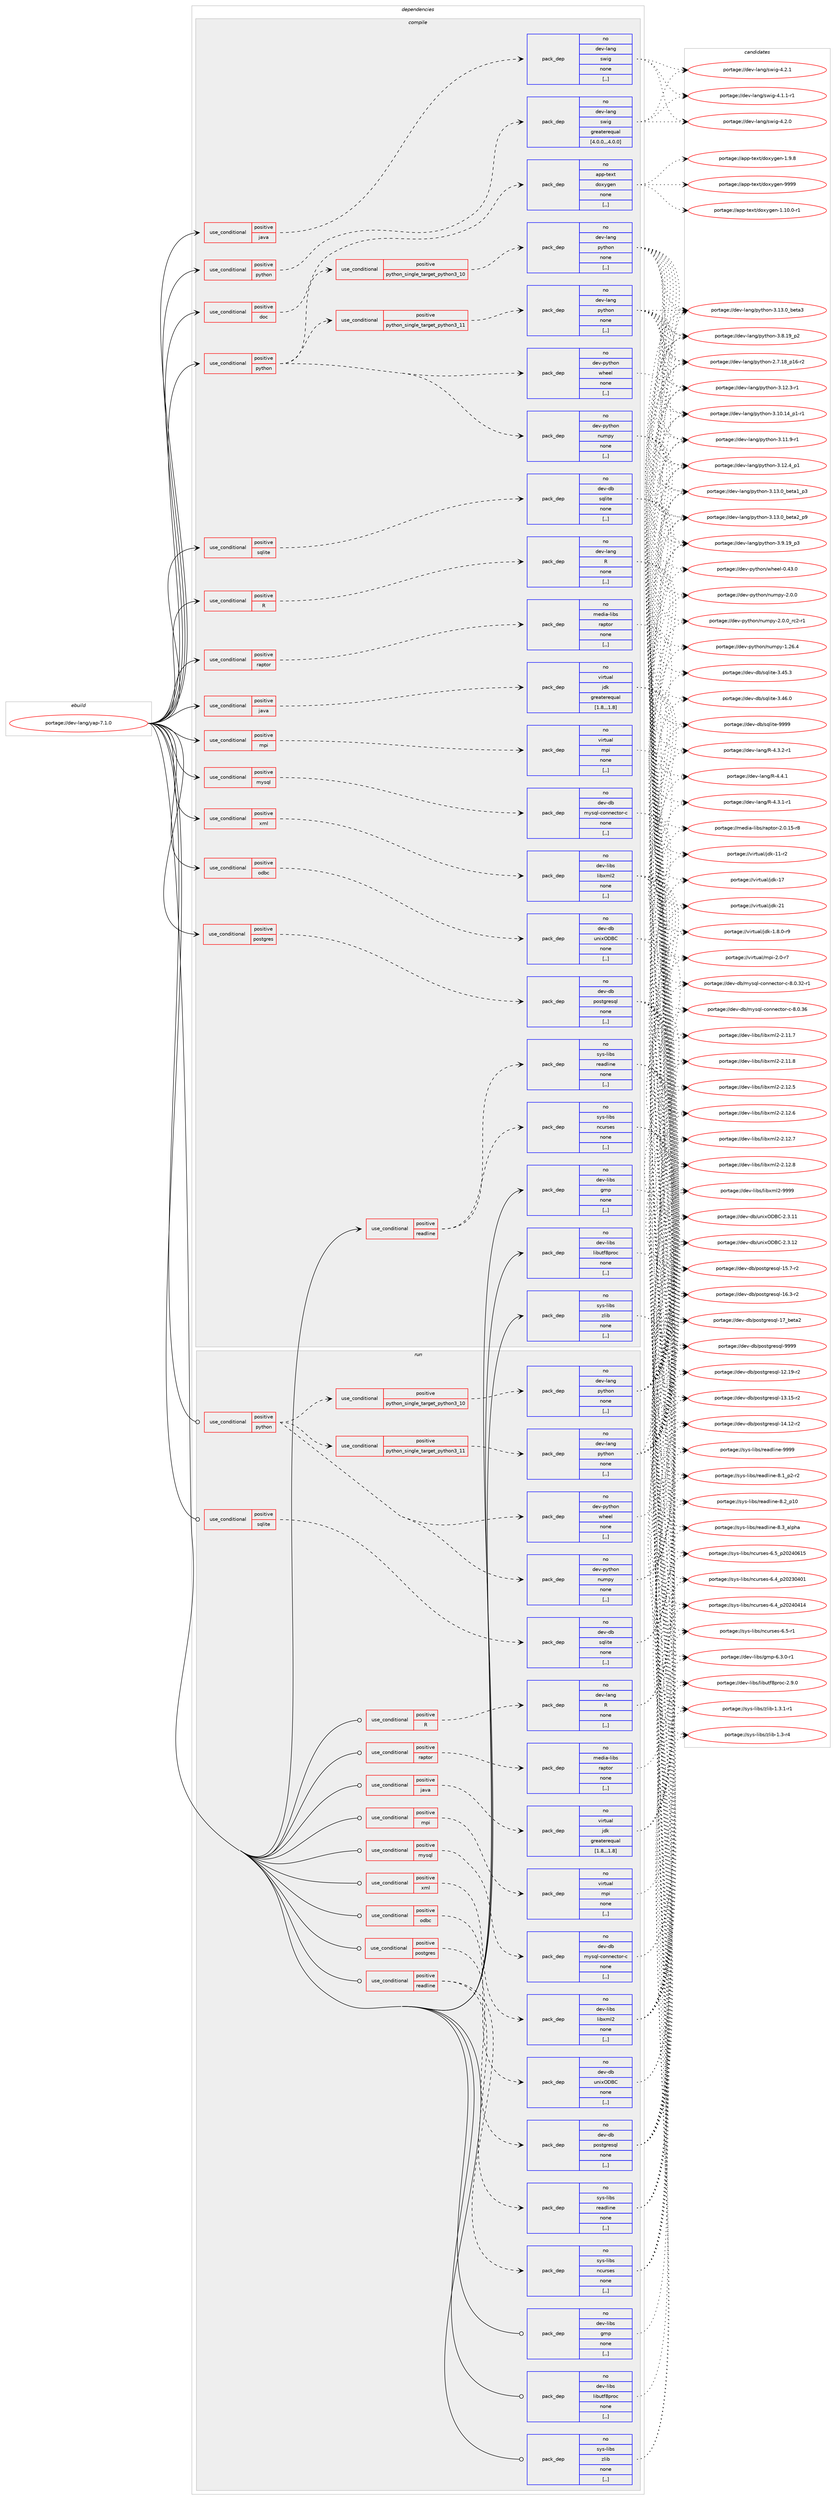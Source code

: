 digraph prolog {

# *************
# Graph options
# *************

newrank=true;
concentrate=true;
compound=true;
graph [rankdir=LR,fontname=Helvetica,fontsize=10,ranksep=1.5];#, ranksep=2.5, nodesep=0.2];
edge  [arrowhead=vee];
node  [fontname=Helvetica,fontsize=10];

# **********
# The ebuild
# **********

subgraph cluster_leftcol {
color=gray;
rank=same;
label=<<i>ebuild</i>>;
id [label="portage://dev-lang/yap-7.1.0", color=red, width=4, href="../dev-lang/yap-7.1.0.svg"];
}

# ****************
# The dependencies
# ****************

subgraph cluster_midcol {
color=gray;
label=<<i>dependencies</i>>;
subgraph cluster_compile {
fillcolor="#eeeeee";
style=filled;
label=<<i>compile</i>>;
subgraph cond24850 {
dependency103225 [label=<<TABLE BORDER="0" CELLBORDER="1" CELLSPACING="0" CELLPADDING="4"><TR><TD ROWSPAN="3" CELLPADDING="10">use_conditional</TD></TR><TR><TD>positive</TD></TR><TR><TD>R</TD></TR></TABLE>>, shape=none, color=red];
subgraph pack77261 {
dependency103226 [label=<<TABLE BORDER="0" CELLBORDER="1" CELLSPACING="0" CELLPADDING="4" WIDTH="220"><TR><TD ROWSPAN="6" CELLPADDING="30">pack_dep</TD></TR><TR><TD WIDTH="110">no</TD></TR><TR><TD>dev-lang</TD></TR><TR><TD>R</TD></TR><TR><TD>none</TD></TR><TR><TD>[,,]</TD></TR></TABLE>>, shape=none, color=blue];
}
dependency103225:e -> dependency103226:w [weight=20,style="dashed",arrowhead="vee"];
}
id:e -> dependency103225:w [weight=20,style="solid",arrowhead="vee"];
subgraph cond24851 {
dependency103227 [label=<<TABLE BORDER="0" CELLBORDER="1" CELLSPACING="0" CELLPADDING="4"><TR><TD ROWSPAN="3" CELLPADDING="10">use_conditional</TD></TR><TR><TD>positive</TD></TR><TR><TD>doc</TD></TR></TABLE>>, shape=none, color=red];
subgraph pack77262 {
dependency103228 [label=<<TABLE BORDER="0" CELLBORDER="1" CELLSPACING="0" CELLPADDING="4" WIDTH="220"><TR><TD ROWSPAN="6" CELLPADDING="30">pack_dep</TD></TR><TR><TD WIDTH="110">no</TD></TR><TR><TD>app-text</TD></TR><TR><TD>doxygen</TD></TR><TR><TD>none</TD></TR><TR><TD>[,,]</TD></TR></TABLE>>, shape=none, color=blue];
}
dependency103227:e -> dependency103228:w [weight=20,style="dashed",arrowhead="vee"];
}
id:e -> dependency103227:w [weight=20,style="solid",arrowhead="vee"];
subgraph cond24852 {
dependency103229 [label=<<TABLE BORDER="0" CELLBORDER="1" CELLSPACING="0" CELLPADDING="4"><TR><TD ROWSPAN="3" CELLPADDING="10">use_conditional</TD></TR><TR><TD>positive</TD></TR><TR><TD>java</TD></TR></TABLE>>, shape=none, color=red];
subgraph pack77263 {
dependency103230 [label=<<TABLE BORDER="0" CELLBORDER="1" CELLSPACING="0" CELLPADDING="4" WIDTH="220"><TR><TD ROWSPAN="6" CELLPADDING="30">pack_dep</TD></TR><TR><TD WIDTH="110">no</TD></TR><TR><TD>dev-lang</TD></TR><TR><TD>swig</TD></TR><TR><TD>none</TD></TR><TR><TD>[,,]</TD></TR></TABLE>>, shape=none, color=blue];
}
dependency103229:e -> dependency103230:w [weight=20,style="dashed",arrowhead="vee"];
}
id:e -> dependency103229:w [weight=20,style="solid",arrowhead="vee"];
subgraph cond24853 {
dependency103231 [label=<<TABLE BORDER="0" CELLBORDER="1" CELLSPACING="0" CELLPADDING="4"><TR><TD ROWSPAN="3" CELLPADDING="10">use_conditional</TD></TR><TR><TD>positive</TD></TR><TR><TD>java</TD></TR></TABLE>>, shape=none, color=red];
subgraph pack77264 {
dependency103232 [label=<<TABLE BORDER="0" CELLBORDER="1" CELLSPACING="0" CELLPADDING="4" WIDTH="220"><TR><TD ROWSPAN="6" CELLPADDING="30">pack_dep</TD></TR><TR><TD WIDTH="110">no</TD></TR><TR><TD>virtual</TD></TR><TR><TD>jdk</TD></TR><TR><TD>greaterequal</TD></TR><TR><TD>[1.8,,,1.8]</TD></TR></TABLE>>, shape=none, color=blue];
}
dependency103231:e -> dependency103232:w [weight=20,style="dashed",arrowhead="vee"];
}
id:e -> dependency103231:w [weight=20,style="solid",arrowhead="vee"];
subgraph cond24854 {
dependency103233 [label=<<TABLE BORDER="0" CELLBORDER="1" CELLSPACING="0" CELLPADDING="4"><TR><TD ROWSPAN="3" CELLPADDING="10">use_conditional</TD></TR><TR><TD>positive</TD></TR><TR><TD>mpi</TD></TR></TABLE>>, shape=none, color=red];
subgraph pack77265 {
dependency103234 [label=<<TABLE BORDER="0" CELLBORDER="1" CELLSPACING="0" CELLPADDING="4" WIDTH="220"><TR><TD ROWSPAN="6" CELLPADDING="30">pack_dep</TD></TR><TR><TD WIDTH="110">no</TD></TR><TR><TD>virtual</TD></TR><TR><TD>mpi</TD></TR><TR><TD>none</TD></TR><TR><TD>[,,]</TD></TR></TABLE>>, shape=none, color=blue];
}
dependency103233:e -> dependency103234:w [weight=20,style="dashed",arrowhead="vee"];
}
id:e -> dependency103233:w [weight=20,style="solid",arrowhead="vee"];
subgraph cond24855 {
dependency103235 [label=<<TABLE BORDER="0" CELLBORDER="1" CELLSPACING="0" CELLPADDING="4"><TR><TD ROWSPAN="3" CELLPADDING="10">use_conditional</TD></TR><TR><TD>positive</TD></TR><TR><TD>mysql</TD></TR></TABLE>>, shape=none, color=red];
subgraph pack77266 {
dependency103236 [label=<<TABLE BORDER="0" CELLBORDER="1" CELLSPACING="0" CELLPADDING="4" WIDTH="220"><TR><TD ROWSPAN="6" CELLPADDING="30">pack_dep</TD></TR><TR><TD WIDTH="110">no</TD></TR><TR><TD>dev-db</TD></TR><TR><TD>mysql-connector-c</TD></TR><TR><TD>none</TD></TR><TR><TD>[,,]</TD></TR></TABLE>>, shape=none, color=blue];
}
dependency103235:e -> dependency103236:w [weight=20,style="dashed",arrowhead="vee"];
}
id:e -> dependency103235:w [weight=20,style="solid",arrowhead="vee"];
subgraph cond24856 {
dependency103237 [label=<<TABLE BORDER="0" CELLBORDER="1" CELLSPACING="0" CELLPADDING="4"><TR><TD ROWSPAN="3" CELLPADDING="10">use_conditional</TD></TR><TR><TD>positive</TD></TR><TR><TD>odbc</TD></TR></TABLE>>, shape=none, color=red];
subgraph pack77267 {
dependency103238 [label=<<TABLE BORDER="0" CELLBORDER="1" CELLSPACING="0" CELLPADDING="4" WIDTH="220"><TR><TD ROWSPAN="6" CELLPADDING="30">pack_dep</TD></TR><TR><TD WIDTH="110">no</TD></TR><TR><TD>dev-db</TD></TR><TR><TD>unixODBC</TD></TR><TR><TD>none</TD></TR><TR><TD>[,,]</TD></TR></TABLE>>, shape=none, color=blue];
}
dependency103237:e -> dependency103238:w [weight=20,style="dashed",arrowhead="vee"];
}
id:e -> dependency103237:w [weight=20,style="solid",arrowhead="vee"];
subgraph cond24857 {
dependency103239 [label=<<TABLE BORDER="0" CELLBORDER="1" CELLSPACING="0" CELLPADDING="4"><TR><TD ROWSPAN="3" CELLPADDING="10">use_conditional</TD></TR><TR><TD>positive</TD></TR><TR><TD>postgres</TD></TR></TABLE>>, shape=none, color=red];
subgraph pack77268 {
dependency103240 [label=<<TABLE BORDER="0" CELLBORDER="1" CELLSPACING="0" CELLPADDING="4" WIDTH="220"><TR><TD ROWSPAN="6" CELLPADDING="30">pack_dep</TD></TR><TR><TD WIDTH="110">no</TD></TR><TR><TD>dev-db</TD></TR><TR><TD>postgresql</TD></TR><TR><TD>none</TD></TR><TR><TD>[,,]</TD></TR></TABLE>>, shape=none, color=blue];
}
dependency103239:e -> dependency103240:w [weight=20,style="dashed",arrowhead="vee"];
}
id:e -> dependency103239:w [weight=20,style="solid",arrowhead="vee"];
subgraph cond24858 {
dependency103241 [label=<<TABLE BORDER="0" CELLBORDER="1" CELLSPACING="0" CELLPADDING="4"><TR><TD ROWSPAN="3" CELLPADDING="10">use_conditional</TD></TR><TR><TD>positive</TD></TR><TR><TD>python</TD></TR></TABLE>>, shape=none, color=red];
subgraph cond24859 {
dependency103242 [label=<<TABLE BORDER="0" CELLBORDER="1" CELLSPACING="0" CELLPADDING="4"><TR><TD ROWSPAN="3" CELLPADDING="10">use_conditional</TD></TR><TR><TD>positive</TD></TR><TR><TD>python_single_target_python3_10</TD></TR></TABLE>>, shape=none, color=red];
subgraph pack77269 {
dependency103243 [label=<<TABLE BORDER="0" CELLBORDER="1" CELLSPACING="0" CELLPADDING="4" WIDTH="220"><TR><TD ROWSPAN="6" CELLPADDING="30">pack_dep</TD></TR><TR><TD WIDTH="110">no</TD></TR><TR><TD>dev-lang</TD></TR><TR><TD>python</TD></TR><TR><TD>none</TD></TR><TR><TD>[,,]</TD></TR></TABLE>>, shape=none, color=blue];
}
dependency103242:e -> dependency103243:w [weight=20,style="dashed",arrowhead="vee"];
}
dependency103241:e -> dependency103242:w [weight=20,style="dashed",arrowhead="vee"];
subgraph cond24860 {
dependency103244 [label=<<TABLE BORDER="0" CELLBORDER="1" CELLSPACING="0" CELLPADDING="4"><TR><TD ROWSPAN="3" CELLPADDING="10">use_conditional</TD></TR><TR><TD>positive</TD></TR><TR><TD>python_single_target_python3_11</TD></TR></TABLE>>, shape=none, color=red];
subgraph pack77270 {
dependency103245 [label=<<TABLE BORDER="0" CELLBORDER="1" CELLSPACING="0" CELLPADDING="4" WIDTH="220"><TR><TD ROWSPAN="6" CELLPADDING="30">pack_dep</TD></TR><TR><TD WIDTH="110">no</TD></TR><TR><TD>dev-lang</TD></TR><TR><TD>python</TD></TR><TR><TD>none</TD></TR><TR><TD>[,,]</TD></TR></TABLE>>, shape=none, color=blue];
}
dependency103244:e -> dependency103245:w [weight=20,style="dashed",arrowhead="vee"];
}
dependency103241:e -> dependency103244:w [weight=20,style="dashed",arrowhead="vee"];
subgraph pack77271 {
dependency103246 [label=<<TABLE BORDER="0" CELLBORDER="1" CELLSPACING="0" CELLPADDING="4" WIDTH="220"><TR><TD ROWSPAN="6" CELLPADDING="30">pack_dep</TD></TR><TR><TD WIDTH="110">no</TD></TR><TR><TD>dev-python</TD></TR><TR><TD>wheel</TD></TR><TR><TD>none</TD></TR><TR><TD>[,,]</TD></TR></TABLE>>, shape=none, color=blue];
}
dependency103241:e -> dependency103246:w [weight=20,style="dashed",arrowhead="vee"];
subgraph pack77272 {
dependency103247 [label=<<TABLE BORDER="0" CELLBORDER="1" CELLSPACING="0" CELLPADDING="4" WIDTH="220"><TR><TD ROWSPAN="6" CELLPADDING="30">pack_dep</TD></TR><TR><TD WIDTH="110">no</TD></TR><TR><TD>dev-python</TD></TR><TR><TD>numpy</TD></TR><TR><TD>none</TD></TR><TR><TD>[,,]</TD></TR></TABLE>>, shape=none, color=blue];
}
dependency103241:e -> dependency103247:w [weight=20,style="dashed",arrowhead="vee"];
}
id:e -> dependency103241:w [weight=20,style="solid",arrowhead="vee"];
subgraph cond24861 {
dependency103248 [label=<<TABLE BORDER="0" CELLBORDER="1" CELLSPACING="0" CELLPADDING="4"><TR><TD ROWSPAN="3" CELLPADDING="10">use_conditional</TD></TR><TR><TD>positive</TD></TR><TR><TD>python</TD></TR></TABLE>>, shape=none, color=red];
subgraph pack77273 {
dependency103249 [label=<<TABLE BORDER="0" CELLBORDER="1" CELLSPACING="0" CELLPADDING="4" WIDTH="220"><TR><TD ROWSPAN="6" CELLPADDING="30">pack_dep</TD></TR><TR><TD WIDTH="110">no</TD></TR><TR><TD>dev-lang</TD></TR><TR><TD>swig</TD></TR><TR><TD>greaterequal</TD></TR><TR><TD>[4.0.0,,,4.0.0]</TD></TR></TABLE>>, shape=none, color=blue];
}
dependency103248:e -> dependency103249:w [weight=20,style="dashed",arrowhead="vee"];
}
id:e -> dependency103248:w [weight=20,style="solid",arrowhead="vee"];
subgraph cond24862 {
dependency103250 [label=<<TABLE BORDER="0" CELLBORDER="1" CELLSPACING="0" CELLPADDING="4"><TR><TD ROWSPAN="3" CELLPADDING="10">use_conditional</TD></TR><TR><TD>positive</TD></TR><TR><TD>raptor</TD></TR></TABLE>>, shape=none, color=red];
subgraph pack77274 {
dependency103251 [label=<<TABLE BORDER="0" CELLBORDER="1" CELLSPACING="0" CELLPADDING="4" WIDTH="220"><TR><TD ROWSPAN="6" CELLPADDING="30">pack_dep</TD></TR><TR><TD WIDTH="110">no</TD></TR><TR><TD>media-libs</TD></TR><TR><TD>raptor</TD></TR><TR><TD>none</TD></TR><TR><TD>[,,]</TD></TR></TABLE>>, shape=none, color=blue];
}
dependency103250:e -> dependency103251:w [weight=20,style="dashed",arrowhead="vee"];
}
id:e -> dependency103250:w [weight=20,style="solid",arrowhead="vee"];
subgraph cond24863 {
dependency103252 [label=<<TABLE BORDER="0" CELLBORDER="1" CELLSPACING="0" CELLPADDING="4"><TR><TD ROWSPAN="3" CELLPADDING="10">use_conditional</TD></TR><TR><TD>positive</TD></TR><TR><TD>readline</TD></TR></TABLE>>, shape=none, color=red];
subgraph pack77275 {
dependency103253 [label=<<TABLE BORDER="0" CELLBORDER="1" CELLSPACING="0" CELLPADDING="4" WIDTH="220"><TR><TD ROWSPAN="6" CELLPADDING="30">pack_dep</TD></TR><TR><TD WIDTH="110">no</TD></TR><TR><TD>sys-libs</TD></TR><TR><TD>readline</TD></TR><TR><TD>none</TD></TR><TR><TD>[,,]</TD></TR></TABLE>>, shape=none, color=blue];
}
dependency103252:e -> dependency103253:w [weight=20,style="dashed",arrowhead="vee"];
subgraph pack77276 {
dependency103254 [label=<<TABLE BORDER="0" CELLBORDER="1" CELLSPACING="0" CELLPADDING="4" WIDTH="220"><TR><TD ROWSPAN="6" CELLPADDING="30">pack_dep</TD></TR><TR><TD WIDTH="110">no</TD></TR><TR><TD>sys-libs</TD></TR><TR><TD>ncurses</TD></TR><TR><TD>none</TD></TR><TR><TD>[,,]</TD></TR></TABLE>>, shape=none, color=blue];
}
dependency103252:e -> dependency103254:w [weight=20,style="dashed",arrowhead="vee"];
}
id:e -> dependency103252:w [weight=20,style="solid",arrowhead="vee"];
subgraph cond24864 {
dependency103255 [label=<<TABLE BORDER="0" CELLBORDER="1" CELLSPACING="0" CELLPADDING="4"><TR><TD ROWSPAN="3" CELLPADDING="10">use_conditional</TD></TR><TR><TD>positive</TD></TR><TR><TD>sqlite</TD></TR></TABLE>>, shape=none, color=red];
subgraph pack77277 {
dependency103256 [label=<<TABLE BORDER="0" CELLBORDER="1" CELLSPACING="0" CELLPADDING="4" WIDTH="220"><TR><TD ROWSPAN="6" CELLPADDING="30">pack_dep</TD></TR><TR><TD WIDTH="110">no</TD></TR><TR><TD>dev-db</TD></TR><TR><TD>sqlite</TD></TR><TR><TD>none</TD></TR><TR><TD>[,,]</TD></TR></TABLE>>, shape=none, color=blue];
}
dependency103255:e -> dependency103256:w [weight=20,style="dashed",arrowhead="vee"];
}
id:e -> dependency103255:w [weight=20,style="solid",arrowhead="vee"];
subgraph cond24865 {
dependency103257 [label=<<TABLE BORDER="0" CELLBORDER="1" CELLSPACING="0" CELLPADDING="4"><TR><TD ROWSPAN="3" CELLPADDING="10">use_conditional</TD></TR><TR><TD>positive</TD></TR><TR><TD>xml</TD></TR></TABLE>>, shape=none, color=red];
subgraph pack77278 {
dependency103258 [label=<<TABLE BORDER="0" CELLBORDER="1" CELLSPACING="0" CELLPADDING="4" WIDTH="220"><TR><TD ROWSPAN="6" CELLPADDING="30">pack_dep</TD></TR><TR><TD WIDTH="110">no</TD></TR><TR><TD>dev-libs</TD></TR><TR><TD>libxml2</TD></TR><TR><TD>none</TD></TR><TR><TD>[,,]</TD></TR></TABLE>>, shape=none, color=blue];
}
dependency103257:e -> dependency103258:w [weight=20,style="dashed",arrowhead="vee"];
}
id:e -> dependency103257:w [weight=20,style="solid",arrowhead="vee"];
subgraph pack77279 {
dependency103259 [label=<<TABLE BORDER="0" CELLBORDER="1" CELLSPACING="0" CELLPADDING="4" WIDTH="220"><TR><TD ROWSPAN="6" CELLPADDING="30">pack_dep</TD></TR><TR><TD WIDTH="110">no</TD></TR><TR><TD>dev-libs</TD></TR><TR><TD>gmp</TD></TR><TR><TD>none</TD></TR><TR><TD>[,,]</TD></TR></TABLE>>, shape=none, color=blue];
}
id:e -> dependency103259:w [weight=20,style="solid",arrowhead="vee"];
subgraph pack77280 {
dependency103260 [label=<<TABLE BORDER="0" CELLBORDER="1" CELLSPACING="0" CELLPADDING="4" WIDTH="220"><TR><TD ROWSPAN="6" CELLPADDING="30">pack_dep</TD></TR><TR><TD WIDTH="110">no</TD></TR><TR><TD>dev-libs</TD></TR><TR><TD>libutf8proc</TD></TR><TR><TD>none</TD></TR><TR><TD>[,,]</TD></TR></TABLE>>, shape=none, color=blue];
}
id:e -> dependency103260:w [weight=20,style="solid",arrowhead="vee"];
subgraph pack77281 {
dependency103261 [label=<<TABLE BORDER="0" CELLBORDER="1" CELLSPACING="0" CELLPADDING="4" WIDTH="220"><TR><TD ROWSPAN="6" CELLPADDING="30">pack_dep</TD></TR><TR><TD WIDTH="110">no</TD></TR><TR><TD>sys-libs</TD></TR><TR><TD>zlib</TD></TR><TR><TD>none</TD></TR><TR><TD>[,,]</TD></TR></TABLE>>, shape=none, color=blue];
}
id:e -> dependency103261:w [weight=20,style="solid",arrowhead="vee"];
}
subgraph cluster_compileandrun {
fillcolor="#eeeeee";
style=filled;
label=<<i>compile and run</i>>;
}
subgraph cluster_run {
fillcolor="#eeeeee";
style=filled;
label=<<i>run</i>>;
subgraph cond24866 {
dependency103262 [label=<<TABLE BORDER="0" CELLBORDER="1" CELLSPACING="0" CELLPADDING="4"><TR><TD ROWSPAN="3" CELLPADDING="10">use_conditional</TD></TR><TR><TD>positive</TD></TR><TR><TD>R</TD></TR></TABLE>>, shape=none, color=red];
subgraph pack77282 {
dependency103263 [label=<<TABLE BORDER="0" CELLBORDER="1" CELLSPACING="0" CELLPADDING="4" WIDTH="220"><TR><TD ROWSPAN="6" CELLPADDING="30">pack_dep</TD></TR><TR><TD WIDTH="110">no</TD></TR><TR><TD>dev-lang</TD></TR><TR><TD>R</TD></TR><TR><TD>none</TD></TR><TR><TD>[,,]</TD></TR></TABLE>>, shape=none, color=blue];
}
dependency103262:e -> dependency103263:w [weight=20,style="dashed",arrowhead="vee"];
}
id:e -> dependency103262:w [weight=20,style="solid",arrowhead="odot"];
subgraph cond24867 {
dependency103264 [label=<<TABLE BORDER="0" CELLBORDER="1" CELLSPACING="0" CELLPADDING="4"><TR><TD ROWSPAN="3" CELLPADDING="10">use_conditional</TD></TR><TR><TD>positive</TD></TR><TR><TD>java</TD></TR></TABLE>>, shape=none, color=red];
subgraph pack77283 {
dependency103265 [label=<<TABLE BORDER="0" CELLBORDER="1" CELLSPACING="0" CELLPADDING="4" WIDTH="220"><TR><TD ROWSPAN="6" CELLPADDING="30">pack_dep</TD></TR><TR><TD WIDTH="110">no</TD></TR><TR><TD>virtual</TD></TR><TR><TD>jdk</TD></TR><TR><TD>greaterequal</TD></TR><TR><TD>[1.8,,,1.8]</TD></TR></TABLE>>, shape=none, color=blue];
}
dependency103264:e -> dependency103265:w [weight=20,style="dashed",arrowhead="vee"];
}
id:e -> dependency103264:w [weight=20,style="solid",arrowhead="odot"];
subgraph cond24868 {
dependency103266 [label=<<TABLE BORDER="0" CELLBORDER="1" CELLSPACING="0" CELLPADDING="4"><TR><TD ROWSPAN="3" CELLPADDING="10">use_conditional</TD></TR><TR><TD>positive</TD></TR><TR><TD>mpi</TD></TR></TABLE>>, shape=none, color=red];
subgraph pack77284 {
dependency103267 [label=<<TABLE BORDER="0" CELLBORDER="1" CELLSPACING="0" CELLPADDING="4" WIDTH="220"><TR><TD ROWSPAN="6" CELLPADDING="30">pack_dep</TD></TR><TR><TD WIDTH="110">no</TD></TR><TR><TD>virtual</TD></TR><TR><TD>mpi</TD></TR><TR><TD>none</TD></TR><TR><TD>[,,]</TD></TR></TABLE>>, shape=none, color=blue];
}
dependency103266:e -> dependency103267:w [weight=20,style="dashed",arrowhead="vee"];
}
id:e -> dependency103266:w [weight=20,style="solid",arrowhead="odot"];
subgraph cond24869 {
dependency103268 [label=<<TABLE BORDER="0" CELLBORDER="1" CELLSPACING="0" CELLPADDING="4"><TR><TD ROWSPAN="3" CELLPADDING="10">use_conditional</TD></TR><TR><TD>positive</TD></TR><TR><TD>mysql</TD></TR></TABLE>>, shape=none, color=red];
subgraph pack77285 {
dependency103269 [label=<<TABLE BORDER="0" CELLBORDER="1" CELLSPACING="0" CELLPADDING="4" WIDTH="220"><TR><TD ROWSPAN="6" CELLPADDING="30">pack_dep</TD></TR><TR><TD WIDTH="110">no</TD></TR><TR><TD>dev-db</TD></TR><TR><TD>mysql-connector-c</TD></TR><TR><TD>none</TD></TR><TR><TD>[,,]</TD></TR></TABLE>>, shape=none, color=blue];
}
dependency103268:e -> dependency103269:w [weight=20,style="dashed",arrowhead="vee"];
}
id:e -> dependency103268:w [weight=20,style="solid",arrowhead="odot"];
subgraph cond24870 {
dependency103270 [label=<<TABLE BORDER="0" CELLBORDER="1" CELLSPACING="0" CELLPADDING="4"><TR><TD ROWSPAN="3" CELLPADDING="10">use_conditional</TD></TR><TR><TD>positive</TD></TR><TR><TD>odbc</TD></TR></TABLE>>, shape=none, color=red];
subgraph pack77286 {
dependency103271 [label=<<TABLE BORDER="0" CELLBORDER="1" CELLSPACING="0" CELLPADDING="4" WIDTH="220"><TR><TD ROWSPAN="6" CELLPADDING="30">pack_dep</TD></TR><TR><TD WIDTH="110">no</TD></TR><TR><TD>dev-db</TD></TR><TR><TD>unixODBC</TD></TR><TR><TD>none</TD></TR><TR><TD>[,,]</TD></TR></TABLE>>, shape=none, color=blue];
}
dependency103270:e -> dependency103271:w [weight=20,style="dashed",arrowhead="vee"];
}
id:e -> dependency103270:w [weight=20,style="solid",arrowhead="odot"];
subgraph cond24871 {
dependency103272 [label=<<TABLE BORDER="0" CELLBORDER="1" CELLSPACING="0" CELLPADDING="4"><TR><TD ROWSPAN="3" CELLPADDING="10">use_conditional</TD></TR><TR><TD>positive</TD></TR><TR><TD>postgres</TD></TR></TABLE>>, shape=none, color=red];
subgraph pack77287 {
dependency103273 [label=<<TABLE BORDER="0" CELLBORDER="1" CELLSPACING="0" CELLPADDING="4" WIDTH="220"><TR><TD ROWSPAN="6" CELLPADDING="30">pack_dep</TD></TR><TR><TD WIDTH="110">no</TD></TR><TR><TD>dev-db</TD></TR><TR><TD>postgresql</TD></TR><TR><TD>none</TD></TR><TR><TD>[,,]</TD></TR></TABLE>>, shape=none, color=blue];
}
dependency103272:e -> dependency103273:w [weight=20,style="dashed",arrowhead="vee"];
}
id:e -> dependency103272:w [weight=20,style="solid",arrowhead="odot"];
subgraph cond24872 {
dependency103274 [label=<<TABLE BORDER="0" CELLBORDER="1" CELLSPACING="0" CELLPADDING="4"><TR><TD ROWSPAN="3" CELLPADDING="10">use_conditional</TD></TR><TR><TD>positive</TD></TR><TR><TD>python</TD></TR></TABLE>>, shape=none, color=red];
subgraph cond24873 {
dependency103275 [label=<<TABLE BORDER="0" CELLBORDER="1" CELLSPACING="0" CELLPADDING="4"><TR><TD ROWSPAN="3" CELLPADDING="10">use_conditional</TD></TR><TR><TD>positive</TD></TR><TR><TD>python_single_target_python3_10</TD></TR></TABLE>>, shape=none, color=red];
subgraph pack77288 {
dependency103276 [label=<<TABLE BORDER="0" CELLBORDER="1" CELLSPACING="0" CELLPADDING="4" WIDTH="220"><TR><TD ROWSPAN="6" CELLPADDING="30">pack_dep</TD></TR><TR><TD WIDTH="110">no</TD></TR><TR><TD>dev-lang</TD></TR><TR><TD>python</TD></TR><TR><TD>none</TD></TR><TR><TD>[,,]</TD></TR></TABLE>>, shape=none, color=blue];
}
dependency103275:e -> dependency103276:w [weight=20,style="dashed",arrowhead="vee"];
}
dependency103274:e -> dependency103275:w [weight=20,style="dashed",arrowhead="vee"];
subgraph cond24874 {
dependency103277 [label=<<TABLE BORDER="0" CELLBORDER="1" CELLSPACING="0" CELLPADDING="4"><TR><TD ROWSPAN="3" CELLPADDING="10">use_conditional</TD></TR><TR><TD>positive</TD></TR><TR><TD>python_single_target_python3_11</TD></TR></TABLE>>, shape=none, color=red];
subgraph pack77289 {
dependency103278 [label=<<TABLE BORDER="0" CELLBORDER="1" CELLSPACING="0" CELLPADDING="4" WIDTH="220"><TR><TD ROWSPAN="6" CELLPADDING="30">pack_dep</TD></TR><TR><TD WIDTH="110">no</TD></TR><TR><TD>dev-lang</TD></TR><TR><TD>python</TD></TR><TR><TD>none</TD></TR><TR><TD>[,,]</TD></TR></TABLE>>, shape=none, color=blue];
}
dependency103277:e -> dependency103278:w [weight=20,style="dashed",arrowhead="vee"];
}
dependency103274:e -> dependency103277:w [weight=20,style="dashed",arrowhead="vee"];
subgraph pack77290 {
dependency103279 [label=<<TABLE BORDER="0" CELLBORDER="1" CELLSPACING="0" CELLPADDING="4" WIDTH="220"><TR><TD ROWSPAN="6" CELLPADDING="30">pack_dep</TD></TR><TR><TD WIDTH="110">no</TD></TR><TR><TD>dev-python</TD></TR><TR><TD>wheel</TD></TR><TR><TD>none</TD></TR><TR><TD>[,,]</TD></TR></TABLE>>, shape=none, color=blue];
}
dependency103274:e -> dependency103279:w [weight=20,style="dashed",arrowhead="vee"];
subgraph pack77291 {
dependency103280 [label=<<TABLE BORDER="0" CELLBORDER="1" CELLSPACING="0" CELLPADDING="4" WIDTH="220"><TR><TD ROWSPAN="6" CELLPADDING="30">pack_dep</TD></TR><TR><TD WIDTH="110">no</TD></TR><TR><TD>dev-python</TD></TR><TR><TD>numpy</TD></TR><TR><TD>none</TD></TR><TR><TD>[,,]</TD></TR></TABLE>>, shape=none, color=blue];
}
dependency103274:e -> dependency103280:w [weight=20,style="dashed",arrowhead="vee"];
}
id:e -> dependency103274:w [weight=20,style="solid",arrowhead="odot"];
subgraph cond24875 {
dependency103281 [label=<<TABLE BORDER="0" CELLBORDER="1" CELLSPACING="0" CELLPADDING="4"><TR><TD ROWSPAN="3" CELLPADDING="10">use_conditional</TD></TR><TR><TD>positive</TD></TR><TR><TD>raptor</TD></TR></TABLE>>, shape=none, color=red];
subgraph pack77292 {
dependency103282 [label=<<TABLE BORDER="0" CELLBORDER="1" CELLSPACING="0" CELLPADDING="4" WIDTH="220"><TR><TD ROWSPAN="6" CELLPADDING="30">pack_dep</TD></TR><TR><TD WIDTH="110">no</TD></TR><TR><TD>media-libs</TD></TR><TR><TD>raptor</TD></TR><TR><TD>none</TD></TR><TR><TD>[,,]</TD></TR></TABLE>>, shape=none, color=blue];
}
dependency103281:e -> dependency103282:w [weight=20,style="dashed",arrowhead="vee"];
}
id:e -> dependency103281:w [weight=20,style="solid",arrowhead="odot"];
subgraph cond24876 {
dependency103283 [label=<<TABLE BORDER="0" CELLBORDER="1" CELLSPACING="0" CELLPADDING="4"><TR><TD ROWSPAN="3" CELLPADDING="10">use_conditional</TD></TR><TR><TD>positive</TD></TR><TR><TD>readline</TD></TR></TABLE>>, shape=none, color=red];
subgraph pack77293 {
dependency103284 [label=<<TABLE BORDER="0" CELLBORDER="1" CELLSPACING="0" CELLPADDING="4" WIDTH="220"><TR><TD ROWSPAN="6" CELLPADDING="30">pack_dep</TD></TR><TR><TD WIDTH="110">no</TD></TR><TR><TD>sys-libs</TD></TR><TR><TD>readline</TD></TR><TR><TD>none</TD></TR><TR><TD>[,,]</TD></TR></TABLE>>, shape=none, color=blue];
}
dependency103283:e -> dependency103284:w [weight=20,style="dashed",arrowhead="vee"];
subgraph pack77294 {
dependency103285 [label=<<TABLE BORDER="0" CELLBORDER="1" CELLSPACING="0" CELLPADDING="4" WIDTH="220"><TR><TD ROWSPAN="6" CELLPADDING="30">pack_dep</TD></TR><TR><TD WIDTH="110">no</TD></TR><TR><TD>sys-libs</TD></TR><TR><TD>ncurses</TD></TR><TR><TD>none</TD></TR><TR><TD>[,,]</TD></TR></TABLE>>, shape=none, color=blue];
}
dependency103283:e -> dependency103285:w [weight=20,style="dashed",arrowhead="vee"];
}
id:e -> dependency103283:w [weight=20,style="solid",arrowhead="odot"];
subgraph cond24877 {
dependency103286 [label=<<TABLE BORDER="0" CELLBORDER="1" CELLSPACING="0" CELLPADDING="4"><TR><TD ROWSPAN="3" CELLPADDING="10">use_conditional</TD></TR><TR><TD>positive</TD></TR><TR><TD>sqlite</TD></TR></TABLE>>, shape=none, color=red];
subgraph pack77295 {
dependency103287 [label=<<TABLE BORDER="0" CELLBORDER="1" CELLSPACING="0" CELLPADDING="4" WIDTH="220"><TR><TD ROWSPAN="6" CELLPADDING="30">pack_dep</TD></TR><TR><TD WIDTH="110">no</TD></TR><TR><TD>dev-db</TD></TR><TR><TD>sqlite</TD></TR><TR><TD>none</TD></TR><TR><TD>[,,]</TD></TR></TABLE>>, shape=none, color=blue];
}
dependency103286:e -> dependency103287:w [weight=20,style="dashed",arrowhead="vee"];
}
id:e -> dependency103286:w [weight=20,style="solid",arrowhead="odot"];
subgraph cond24878 {
dependency103288 [label=<<TABLE BORDER="0" CELLBORDER="1" CELLSPACING="0" CELLPADDING="4"><TR><TD ROWSPAN="3" CELLPADDING="10">use_conditional</TD></TR><TR><TD>positive</TD></TR><TR><TD>xml</TD></TR></TABLE>>, shape=none, color=red];
subgraph pack77296 {
dependency103289 [label=<<TABLE BORDER="0" CELLBORDER="1" CELLSPACING="0" CELLPADDING="4" WIDTH="220"><TR><TD ROWSPAN="6" CELLPADDING="30">pack_dep</TD></TR><TR><TD WIDTH="110">no</TD></TR><TR><TD>dev-libs</TD></TR><TR><TD>libxml2</TD></TR><TR><TD>none</TD></TR><TR><TD>[,,]</TD></TR></TABLE>>, shape=none, color=blue];
}
dependency103288:e -> dependency103289:w [weight=20,style="dashed",arrowhead="vee"];
}
id:e -> dependency103288:w [weight=20,style="solid",arrowhead="odot"];
subgraph pack77297 {
dependency103290 [label=<<TABLE BORDER="0" CELLBORDER="1" CELLSPACING="0" CELLPADDING="4" WIDTH="220"><TR><TD ROWSPAN="6" CELLPADDING="30">pack_dep</TD></TR><TR><TD WIDTH="110">no</TD></TR><TR><TD>dev-libs</TD></TR><TR><TD>gmp</TD></TR><TR><TD>none</TD></TR><TR><TD>[,,]</TD></TR></TABLE>>, shape=none, color=blue];
}
id:e -> dependency103290:w [weight=20,style="solid",arrowhead="odot"];
subgraph pack77298 {
dependency103291 [label=<<TABLE BORDER="0" CELLBORDER="1" CELLSPACING="0" CELLPADDING="4" WIDTH="220"><TR><TD ROWSPAN="6" CELLPADDING="30">pack_dep</TD></TR><TR><TD WIDTH="110">no</TD></TR><TR><TD>dev-libs</TD></TR><TR><TD>libutf8proc</TD></TR><TR><TD>none</TD></TR><TR><TD>[,,]</TD></TR></TABLE>>, shape=none, color=blue];
}
id:e -> dependency103291:w [weight=20,style="solid",arrowhead="odot"];
subgraph pack77299 {
dependency103292 [label=<<TABLE BORDER="0" CELLBORDER="1" CELLSPACING="0" CELLPADDING="4" WIDTH="220"><TR><TD ROWSPAN="6" CELLPADDING="30">pack_dep</TD></TR><TR><TD WIDTH="110">no</TD></TR><TR><TD>sys-libs</TD></TR><TR><TD>zlib</TD></TR><TR><TD>none</TD></TR><TR><TD>[,,]</TD></TR></TABLE>>, shape=none, color=blue];
}
id:e -> dependency103292:w [weight=20,style="solid",arrowhead="odot"];
}
}

# **************
# The candidates
# **************

subgraph cluster_choices {
rank=same;
color=gray;
label=<<i>candidates</i>>;

subgraph choice77261 {
color=black;
nodesep=1;
choice100101118451089711010347824552465146494511449 [label="portage://dev-lang/R-4.3.1-r1", color=red, width=4,href="../dev-lang/R-4.3.1-r1.svg"];
choice100101118451089711010347824552465146504511449 [label="portage://dev-lang/R-4.3.2-r1", color=red, width=4,href="../dev-lang/R-4.3.2-r1.svg"];
choice10010111845108971101034782455246524649 [label="portage://dev-lang/R-4.4.1", color=red, width=4,href="../dev-lang/R-4.4.1.svg"];
dependency103226:e -> choice100101118451089711010347824552465146494511449:w [style=dotted,weight="100"];
dependency103226:e -> choice100101118451089711010347824552465146504511449:w [style=dotted,weight="100"];
dependency103226:e -> choice10010111845108971101034782455246524649:w [style=dotted,weight="100"];
}
subgraph choice77262 {
color=black;
nodesep=1;
choice971121124511610112011647100111120121103101110454946494846484511449 [label="portage://app-text/doxygen-1.10.0-r1", color=red, width=4,href="../app-text/doxygen-1.10.0-r1.svg"];
choice971121124511610112011647100111120121103101110454946574656 [label="portage://app-text/doxygen-1.9.8", color=red, width=4,href="../app-text/doxygen-1.9.8.svg"];
choice9711211245116101120116471001111201211031011104557575757 [label="portage://app-text/doxygen-9999", color=red, width=4,href="../app-text/doxygen-9999.svg"];
dependency103228:e -> choice971121124511610112011647100111120121103101110454946494846484511449:w [style=dotted,weight="100"];
dependency103228:e -> choice971121124511610112011647100111120121103101110454946574656:w [style=dotted,weight="100"];
dependency103228:e -> choice9711211245116101120116471001111201211031011104557575757:w [style=dotted,weight="100"];
}
subgraph choice77263 {
color=black;
nodesep=1;
choice1001011184510897110103471151191051034552464946494511449 [label="portage://dev-lang/swig-4.1.1-r1", color=red, width=4,href="../dev-lang/swig-4.1.1-r1.svg"];
choice100101118451089711010347115119105103455246504648 [label="portage://dev-lang/swig-4.2.0", color=red, width=4,href="../dev-lang/swig-4.2.0.svg"];
choice100101118451089711010347115119105103455246504649 [label="portage://dev-lang/swig-4.2.1", color=red, width=4,href="../dev-lang/swig-4.2.1.svg"];
dependency103230:e -> choice1001011184510897110103471151191051034552464946494511449:w [style=dotted,weight="100"];
dependency103230:e -> choice100101118451089711010347115119105103455246504648:w [style=dotted,weight="100"];
dependency103230:e -> choice100101118451089711010347115119105103455246504649:w [style=dotted,weight="100"];
}
subgraph choice77264 {
color=black;
nodesep=1;
choice11810511411611797108471061001074549465646484511457 [label="portage://virtual/jdk-1.8.0-r9", color=red, width=4,href="../virtual/jdk-1.8.0-r9.svg"];
choice11810511411611797108471061001074549494511450 [label="portage://virtual/jdk-11-r2", color=red, width=4,href="../virtual/jdk-11-r2.svg"];
choice1181051141161179710847106100107454955 [label="portage://virtual/jdk-17", color=red, width=4,href="../virtual/jdk-17.svg"];
choice1181051141161179710847106100107455049 [label="portage://virtual/jdk-21", color=red, width=4,href="../virtual/jdk-21.svg"];
dependency103232:e -> choice11810511411611797108471061001074549465646484511457:w [style=dotted,weight="100"];
dependency103232:e -> choice11810511411611797108471061001074549494511450:w [style=dotted,weight="100"];
dependency103232:e -> choice1181051141161179710847106100107454955:w [style=dotted,weight="100"];
dependency103232:e -> choice1181051141161179710847106100107455049:w [style=dotted,weight="100"];
}
subgraph choice77265 {
color=black;
nodesep=1;
choice1181051141161179710847109112105455046484511455 [label="portage://virtual/mpi-2.0-r7", color=red, width=4,href="../virtual/mpi-2.0-r7.svg"];
dependency103234:e -> choice1181051141161179710847109112105455046484511455:w [style=dotted,weight="100"];
}
subgraph choice77266 {
color=black;
nodesep=1;
choice1001011184510098471091211151131084599111110110101991161111144599455646484651504511449 [label="portage://dev-db/mysql-connector-c-8.0.32-r1", color=red, width=4,href="../dev-db/mysql-connector-c-8.0.32-r1.svg"];
choice100101118451009847109121115113108459911111011010199116111114459945564648465154 [label="portage://dev-db/mysql-connector-c-8.0.36", color=red, width=4,href="../dev-db/mysql-connector-c-8.0.36.svg"];
dependency103236:e -> choice1001011184510098471091211151131084599111110110101991161111144599455646484651504511449:w [style=dotted,weight="100"];
dependency103236:e -> choice100101118451009847109121115113108459911111011010199116111114459945564648465154:w [style=dotted,weight="100"];
}
subgraph choice77267 {
color=black;
nodesep=1;
choice1001011184510098471171101051207968666745504651464949 [label="portage://dev-db/unixODBC-2.3.11", color=red, width=4,href="../dev-db/unixODBC-2.3.11.svg"];
choice1001011184510098471171101051207968666745504651464950 [label="portage://dev-db/unixODBC-2.3.12", color=red, width=4,href="../dev-db/unixODBC-2.3.12.svg"];
dependency103238:e -> choice1001011184510098471171101051207968666745504651464949:w [style=dotted,weight="100"];
dependency103238:e -> choice1001011184510098471171101051207968666745504651464950:w [style=dotted,weight="100"];
}
subgraph choice77268 {
color=black;
nodesep=1;
choice1001011184510098471121111151161031141011151131084549504649574511450 [label="portage://dev-db/postgresql-12.19-r2", color=red, width=4,href="../dev-db/postgresql-12.19-r2.svg"];
choice1001011184510098471121111151161031141011151131084549514649534511450 [label="portage://dev-db/postgresql-13.15-r2", color=red, width=4,href="../dev-db/postgresql-13.15-r2.svg"];
choice1001011184510098471121111151161031141011151131084549524649504511450 [label="portage://dev-db/postgresql-14.12-r2", color=red, width=4,href="../dev-db/postgresql-14.12-r2.svg"];
choice10010111845100984711211111511610311410111511310845495346554511450 [label="portage://dev-db/postgresql-15.7-r2", color=red, width=4,href="../dev-db/postgresql-15.7-r2.svg"];
choice10010111845100984711211111511610311410111511310845495446514511450 [label="portage://dev-db/postgresql-16.3-r2", color=red, width=4,href="../dev-db/postgresql-16.3-r2.svg"];
choice10010111845100984711211111511610311410111511310845495595981011169750 [label="portage://dev-db/postgresql-17_beta2", color=red, width=4,href="../dev-db/postgresql-17_beta2.svg"];
choice1001011184510098471121111151161031141011151131084557575757 [label="portage://dev-db/postgresql-9999", color=red, width=4,href="../dev-db/postgresql-9999.svg"];
dependency103240:e -> choice1001011184510098471121111151161031141011151131084549504649574511450:w [style=dotted,weight="100"];
dependency103240:e -> choice1001011184510098471121111151161031141011151131084549514649534511450:w [style=dotted,weight="100"];
dependency103240:e -> choice1001011184510098471121111151161031141011151131084549524649504511450:w [style=dotted,weight="100"];
dependency103240:e -> choice10010111845100984711211111511610311410111511310845495346554511450:w [style=dotted,weight="100"];
dependency103240:e -> choice10010111845100984711211111511610311410111511310845495446514511450:w [style=dotted,weight="100"];
dependency103240:e -> choice10010111845100984711211111511610311410111511310845495595981011169750:w [style=dotted,weight="100"];
dependency103240:e -> choice1001011184510098471121111151161031141011151131084557575757:w [style=dotted,weight="100"];
}
subgraph choice77269 {
color=black;
nodesep=1;
choice100101118451089711010347112121116104111110455046554649569511249544511450 [label="portage://dev-lang/python-2.7.18_p16-r2", color=red, width=4,href="../dev-lang/python-2.7.18_p16-r2.svg"];
choice100101118451089711010347112121116104111110455146494846495295112494511449 [label="portage://dev-lang/python-3.10.14_p1-r1", color=red, width=4,href="../dev-lang/python-3.10.14_p1-r1.svg"];
choice100101118451089711010347112121116104111110455146494946574511449 [label="portage://dev-lang/python-3.11.9-r1", color=red, width=4,href="../dev-lang/python-3.11.9-r1.svg"];
choice100101118451089711010347112121116104111110455146495046514511449 [label="portage://dev-lang/python-3.12.3-r1", color=red, width=4,href="../dev-lang/python-3.12.3-r1.svg"];
choice100101118451089711010347112121116104111110455146495046529511249 [label="portage://dev-lang/python-3.12.4_p1", color=red, width=4,href="../dev-lang/python-3.12.4_p1.svg"];
choice10010111845108971101034711212111610411111045514649514648959810111697499511251 [label="portage://dev-lang/python-3.13.0_beta1_p3", color=red, width=4,href="../dev-lang/python-3.13.0_beta1_p3.svg"];
choice10010111845108971101034711212111610411111045514649514648959810111697509511257 [label="portage://dev-lang/python-3.13.0_beta2_p9", color=red, width=4,href="../dev-lang/python-3.13.0_beta2_p9.svg"];
choice1001011184510897110103471121211161041111104551464951464895981011169751 [label="portage://dev-lang/python-3.13.0_beta3", color=red, width=4,href="../dev-lang/python-3.13.0_beta3.svg"];
choice100101118451089711010347112121116104111110455146564649579511250 [label="portage://dev-lang/python-3.8.19_p2", color=red, width=4,href="../dev-lang/python-3.8.19_p2.svg"];
choice100101118451089711010347112121116104111110455146574649579511251 [label="portage://dev-lang/python-3.9.19_p3", color=red, width=4,href="../dev-lang/python-3.9.19_p3.svg"];
dependency103243:e -> choice100101118451089711010347112121116104111110455046554649569511249544511450:w [style=dotted,weight="100"];
dependency103243:e -> choice100101118451089711010347112121116104111110455146494846495295112494511449:w [style=dotted,weight="100"];
dependency103243:e -> choice100101118451089711010347112121116104111110455146494946574511449:w [style=dotted,weight="100"];
dependency103243:e -> choice100101118451089711010347112121116104111110455146495046514511449:w [style=dotted,weight="100"];
dependency103243:e -> choice100101118451089711010347112121116104111110455146495046529511249:w [style=dotted,weight="100"];
dependency103243:e -> choice10010111845108971101034711212111610411111045514649514648959810111697499511251:w [style=dotted,weight="100"];
dependency103243:e -> choice10010111845108971101034711212111610411111045514649514648959810111697509511257:w [style=dotted,weight="100"];
dependency103243:e -> choice1001011184510897110103471121211161041111104551464951464895981011169751:w [style=dotted,weight="100"];
dependency103243:e -> choice100101118451089711010347112121116104111110455146564649579511250:w [style=dotted,weight="100"];
dependency103243:e -> choice100101118451089711010347112121116104111110455146574649579511251:w [style=dotted,weight="100"];
}
subgraph choice77270 {
color=black;
nodesep=1;
choice100101118451089711010347112121116104111110455046554649569511249544511450 [label="portage://dev-lang/python-2.7.18_p16-r2", color=red, width=4,href="../dev-lang/python-2.7.18_p16-r2.svg"];
choice100101118451089711010347112121116104111110455146494846495295112494511449 [label="portage://dev-lang/python-3.10.14_p1-r1", color=red, width=4,href="../dev-lang/python-3.10.14_p1-r1.svg"];
choice100101118451089711010347112121116104111110455146494946574511449 [label="portage://dev-lang/python-3.11.9-r1", color=red, width=4,href="../dev-lang/python-3.11.9-r1.svg"];
choice100101118451089711010347112121116104111110455146495046514511449 [label="portage://dev-lang/python-3.12.3-r1", color=red, width=4,href="../dev-lang/python-3.12.3-r1.svg"];
choice100101118451089711010347112121116104111110455146495046529511249 [label="portage://dev-lang/python-3.12.4_p1", color=red, width=4,href="../dev-lang/python-3.12.4_p1.svg"];
choice10010111845108971101034711212111610411111045514649514648959810111697499511251 [label="portage://dev-lang/python-3.13.0_beta1_p3", color=red, width=4,href="../dev-lang/python-3.13.0_beta1_p3.svg"];
choice10010111845108971101034711212111610411111045514649514648959810111697509511257 [label="portage://dev-lang/python-3.13.0_beta2_p9", color=red, width=4,href="../dev-lang/python-3.13.0_beta2_p9.svg"];
choice1001011184510897110103471121211161041111104551464951464895981011169751 [label="portage://dev-lang/python-3.13.0_beta3", color=red, width=4,href="../dev-lang/python-3.13.0_beta3.svg"];
choice100101118451089711010347112121116104111110455146564649579511250 [label="portage://dev-lang/python-3.8.19_p2", color=red, width=4,href="../dev-lang/python-3.8.19_p2.svg"];
choice100101118451089711010347112121116104111110455146574649579511251 [label="portage://dev-lang/python-3.9.19_p3", color=red, width=4,href="../dev-lang/python-3.9.19_p3.svg"];
dependency103245:e -> choice100101118451089711010347112121116104111110455046554649569511249544511450:w [style=dotted,weight="100"];
dependency103245:e -> choice100101118451089711010347112121116104111110455146494846495295112494511449:w [style=dotted,weight="100"];
dependency103245:e -> choice100101118451089711010347112121116104111110455146494946574511449:w [style=dotted,weight="100"];
dependency103245:e -> choice100101118451089711010347112121116104111110455146495046514511449:w [style=dotted,weight="100"];
dependency103245:e -> choice100101118451089711010347112121116104111110455146495046529511249:w [style=dotted,weight="100"];
dependency103245:e -> choice10010111845108971101034711212111610411111045514649514648959810111697499511251:w [style=dotted,weight="100"];
dependency103245:e -> choice10010111845108971101034711212111610411111045514649514648959810111697509511257:w [style=dotted,weight="100"];
dependency103245:e -> choice1001011184510897110103471121211161041111104551464951464895981011169751:w [style=dotted,weight="100"];
dependency103245:e -> choice100101118451089711010347112121116104111110455146564649579511250:w [style=dotted,weight="100"];
dependency103245:e -> choice100101118451089711010347112121116104111110455146574649579511251:w [style=dotted,weight="100"];
}
subgraph choice77271 {
color=black;
nodesep=1;
choice100101118451121211161041111104711910410110110845484652514648 [label="portage://dev-python/wheel-0.43.0", color=red, width=4,href="../dev-python/wheel-0.43.0.svg"];
dependency103246:e -> choice100101118451121211161041111104711910410110110845484652514648:w [style=dotted,weight="100"];
}
subgraph choice77272 {
color=black;
nodesep=1;
choice100101118451121211161041111104711011710911212145494650544652 [label="portage://dev-python/numpy-1.26.4", color=red, width=4,href="../dev-python/numpy-1.26.4.svg"];
choice1001011184511212111610411111047110117109112121455046484648 [label="portage://dev-python/numpy-2.0.0", color=red, width=4,href="../dev-python/numpy-2.0.0.svg"];
choice10010111845112121116104111110471101171091121214550464846489511499504511449 [label="portage://dev-python/numpy-2.0.0_rc2-r1", color=red, width=4,href="../dev-python/numpy-2.0.0_rc2-r1.svg"];
dependency103247:e -> choice100101118451121211161041111104711011710911212145494650544652:w [style=dotted,weight="100"];
dependency103247:e -> choice1001011184511212111610411111047110117109112121455046484648:w [style=dotted,weight="100"];
dependency103247:e -> choice10010111845112121116104111110471101171091121214550464846489511499504511449:w [style=dotted,weight="100"];
}
subgraph choice77273 {
color=black;
nodesep=1;
choice1001011184510897110103471151191051034552464946494511449 [label="portage://dev-lang/swig-4.1.1-r1", color=red, width=4,href="../dev-lang/swig-4.1.1-r1.svg"];
choice100101118451089711010347115119105103455246504648 [label="portage://dev-lang/swig-4.2.0", color=red, width=4,href="../dev-lang/swig-4.2.0.svg"];
choice100101118451089711010347115119105103455246504649 [label="portage://dev-lang/swig-4.2.1", color=red, width=4,href="../dev-lang/swig-4.2.1.svg"];
dependency103249:e -> choice1001011184510897110103471151191051034552464946494511449:w [style=dotted,weight="100"];
dependency103249:e -> choice100101118451089711010347115119105103455246504648:w [style=dotted,weight="100"];
dependency103249:e -> choice100101118451089711010347115119105103455246504649:w [style=dotted,weight="100"];
}
subgraph choice77274 {
color=black;
nodesep=1;
choice1091011001059745108105981154711497112116111114455046484649534511456 [label="portage://media-libs/raptor-2.0.15-r8", color=red, width=4,href="../media-libs/raptor-2.0.15-r8.svg"];
dependency103251:e -> choice1091011001059745108105981154711497112116111114455046484649534511456:w [style=dotted,weight="100"];
}
subgraph choice77275 {
color=black;
nodesep=1;
choice115121115451081059811547114101971001081051101014556464995112504511450 [label="portage://sys-libs/readline-8.1_p2-r2", color=red, width=4,href="../sys-libs/readline-8.1_p2-r2.svg"];
choice1151211154510810598115471141019710010810511010145564650951124948 [label="portage://sys-libs/readline-8.2_p10", color=red, width=4,href="../sys-libs/readline-8.2_p10.svg"];
choice1151211154510810598115471141019710010810511010145564651959710811210497 [label="portage://sys-libs/readline-8.3_alpha", color=red, width=4,href="../sys-libs/readline-8.3_alpha.svg"];
choice115121115451081059811547114101971001081051101014557575757 [label="portage://sys-libs/readline-9999", color=red, width=4,href="../sys-libs/readline-9999.svg"];
dependency103253:e -> choice115121115451081059811547114101971001081051101014556464995112504511450:w [style=dotted,weight="100"];
dependency103253:e -> choice1151211154510810598115471141019710010810511010145564650951124948:w [style=dotted,weight="100"];
dependency103253:e -> choice1151211154510810598115471141019710010810511010145564651959710811210497:w [style=dotted,weight="100"];
dependency103253:e -> choice115121115451081059811547114101971001081051101014557575757:w [style=dotted,weight="100"];
}
subgraph choice77276 {
color=black;
nodesep=1;
choice1151211154510810598115471109911711411510111545544652951125048505148524849 [label="portage://sys-libs/ncurses-6.4_p20230401", color=red, width=4,href="../sys-libs/ncurses-6.4_p20230401.svg"];
choice1151211154510810598115471109911711411510111545544652951125048505248524952 [label="portage://sys-libs/ncurses-6.4_p20240414", color=red, width=4,href="../sys-libs/ncurses-6.4_p20240414.svg"];
choice11512111545108105981154711099117114115101115455446534511449 [label="portage://sys-libs/ncurses-6.5-r1", color=red, width=4,href="../sys-libs/ncurses-6.5-r1.svg"];
choice1151211154510810598115471109911711411510111545544653951125048505248544953 [label="portage://sys-libs/ncurses-6.5_p20240615", color=red, width=4,href="../sys-libs/ncurses-6.5_p20240615.svg"];
dependency103254:e -> choice1151211154510810598115471109911711411510111545544652951125048505148524849:w [style=dotted,weight="100"];
dependency103254:e -> choice1151211154510810598115471109911711411510111545544652951125048505248524952:w [style=dotted,weight="100"];
dependency103254:e -> choice11512111545108105981154711099117114115101115455446534511449:w [style=dotted,weight="100"];
dependency103254:e -> choice1151211154510810598115471109911711411510111545544653951125048505248544953:w [style=dotted,weight="100"];
}
subgraph choice77277 {
color=black;
nodesep=1;
choice10010111845100984711511310810511610145514652534651 [label="portage://dev-db/sqlite-3.45.3", color=red, width=4,href="../dev-db/sqlite-3.45.3.svg"];
choice10010111845100984711511310810511610145514652544648 [label="portage://dev-db/sqlite-3.46.0", color=red, width=4,href="../dev-db/sqlite-3.46.0.svg"];
choice1001011184510098471151131081051161014557575757 [label="portage://dev-db/sqlite-9999", color=red, width=4,href="../dev-db/sqlite-9999.svg"];
dependency103256:e -> choice10010111845100984711511310810511610145514652534651:w [style=dotted,weight="100"];
dependency103256:e -> choice10010111845100984711511310810511610145514652544648:w [style=dotted,weight="100"];
dependency103256:e -> choice1001011184510098471151131081051161014557575757:w [style=dotted,weight="100"];
}
subgraph choice77278 {
color=black;
nodesep=1;
choice100101118451081059811547108105981201091085045504649494655 [label="portage://dev-libs/libxml2-2.11.7", color=red, width=4,href="../dev-libs/libxml2-2.11.7.svg"];
choice100101118451081059811547108105981201091085045504649494656 [label="portage://dev-libs/libxml2-2.11.8", color=red, width=4,href="../dev-libs/libxml2-2.11.8.svg"];
choice100101118451081059811547108105981201091085045504649504653 [label="portage://dev-libs/libxml2-2.12.5", color=red, width=4,href="../dev-libs/libxml2-2.12.5.svg"];
choice100101118451081059811547108105981201091085045504649504654 [label="portage://dev-libs/libxml2-2.12.6", color=red, width=4,href="../dev-libs/libxml2-2.12.6.svg"];
choice100101118451081059811547108105981201091085045504649504655 [label="portage://dev-libs/libxml2-2.12.7", color=red, width=4,href="../dev-libs/libxml2-2.12.7.svg"];
choice100101118451081059811547108105981201091085045504649504656 [label="portage://dev-libs/libxml2-2.12.8", color=red, width=4,href="../dev-libs/libxml2-2.12.8.svg"];
choice10010111845108105981154710810598120109108504557575757 [label="portage://dev-libs/libxml2-9999", color=red, width=4,href="../dev-libs/libxml2-9999.svg"];
dependency103258:e -> choice100101118451081059811547108105981201091085045504649494655:w [style=dotted,weight="100"];
dependency103258:e -> choice100101118451081059811547108105981201091085045504649494656:w [style=dotted,weight="100"];
dependency103258:e -> choice100101118451081059811547108105981201091085045504649504653:w [style=dotted,weight="100"];
dependency103258:e -> choice100101118451081059811547108105981201091085045504649504654:w [style=dotted,weight="100"];
dependency103258:e -> choice100101118451081059811547108105981201091085045504649504655:w [style=dotted,weight="100"];
dependency103258:e -> choice100101118451081059811547108105981201091085045504649504656:w [style=dotted,weight="100"];
dependency103258:e -> choice10010111845108105981154710810598120109108504557575757:w [style=dotted,weight="100"];
}
subgraph choice77279 {
color=black;
nodesep=1;
choice1001011184510810598115471031091124554465146484511449 [label="portage://dev-libs/gmp-6.3.0-r1", color=red, width=4,href="../dev-libs/gmp-6.3.0-r1.svg"];
dependency103259:e -> choice1001011184510810598115471031091124554465146484511449:w [style=dotted,weight="100"];
}
subgraph choice77280 {
color=black;
nodesep=1;
choice100101118451081059811547108105981171161025611211411199455046574648 [label="portage://dev-libs/libutf8proc-2.9.0", color=red, width=4,href="../dev-libs/libutf8proc-2.9.0.svg"];
dependency103260:e -> choice100101118451081059811547108105981171161025611211411199455046574648:w [style=dotted,weight="100"];
}
subgraph choice77281 {
color=black;
nodesep=1;
choice11512111545108105981154712210810598454946514511452 [label="portage://sys-libs/zlib-1.3-r4", color=red, width=4,href="../sys-libs/zlib-1.3-r4.svg"];
choice115121115451081059811547122108105984549465146494511449 [label="portage://sys-libs/zlib-1.3.1-r1", color=red, width=4,href="../sys-libs/zlib-1.3.1-r1.svg"];
dependency103261:e -> choice11512111545108105981154712210810598454946514511452:w [style=dotted,weight="100"];
dependency103261:e -> choice115121115451081059811547122108105984549465146494511449:w [style=dotted,weight="100"];
}
subgraph choice77282 {
color=black;
nodesep=1;
choice100101118451089711010347824552465146494511449 [label="portage://dev-lang/R-4.3.1-r1", color=red, width=4,href="../dev-lang/R-4.3.1-r1.svg"];
choice100101118451089711010347824552465146504511449 [label="portage://dev-lang/R-4.3.2-r1", color=red, width=4,href="../dev-lang/R-4.3.2-r1.svg"];
choice10010111845108971101034782455246524649 [label="portage://dev-lang/R-4.4.1", color=red, width=4,href="../dev-lang/R-4.4.1.svg"];
dependency103263:e -> choice100101118451089711010347824552465146494511449:w [style=dotted,weight="100"];
dependency103263:e -> choice100101118451089711010347824552465146504511449:w [style=dotted,weight="100"];
dependency103263:e -> choice10010111845108971101034782455246524649:w [style=dotted,weight="100"];
}
subgraph choice77283 {
color=black;
nodesep=1;
choice11810511411611797108471061001074549465646484511457 [label="portage://virtual/jdk-1.8.0-r9", color=red, width=4,href="../virtual/jdk-1.8.0-r9.svg"];
choice11810511411611797108471061001074549494511450 [label="portage://virtual/jdk-11-r2", color=red, width=4,href="../virtual/jdk-11-r2.svg"];
choice1181051141161179710847106100107454955 [label="portage://virtual/jdk-17", color=red, width=4,href="../virtual/jdk-17.svg"];
choice1181051141161179710847106100107455049 [label="portage://virtual/jdk-21", color=red, width=4,href="../virtual/jdk-21.svg"];
dependency103265:e -> choice11810511411611797108471061001074549465646484511457:w [style=dotted,weight="100"];
dependency103265:e -> choice11810511411611797108471061001074549494511450:w [style=dotted,weight="100"];
dependency103265:e -> choice1181051141161179710847106100107454955:w [style=dotted,weight="100"];
dependency103265:e -> choice1181051141161179710847106100107455049:w [style=dotted,weight="100"];
}
subgraph choice77284 {
color=black;
nodesep=1;
choice1181051141161179710847109112105455046484511455 [label="portage://virtual/mpi-2.0-r7", color=red, width=4,href="../virtual/mpi-2.0-r7.svg"];
dependency103267:e -> choice1181051141161179710847109112105455046484511455:w [style=dotted,weight="100"];
}
subgraph choice77285 {
color=black;
nodesep=1;
choice1001011184510098471091211151131084599111110110101991161111144599455646484651504511449 [label="portage://dev-db/mysql-connector-c-8.0.32-r1", color=red, width=4,href="../dev-db/mysql-connector-c-8.0.32-r1.svg"];
choice100101118451009847109121115113108459911111011010199116111114459945564648465154 [label="portage://dev-db/mysql-connector-c-8.0.36", color=red, width=4,href="../dev-db/mysql-connector-c-8.0.36.svg"];
dependency103269:e -> choice1001011184510098471091211151131084599111110110101991161111144599455646484651504511449:w [style=dotted,weight="100"];
dependency103269:e -> choice100101118451009847109121115113108459911111011010199116111114459945564648465154:w [style=dotted,weight="100"];
}
subgraph choice77286 {
color=black;
nodesep=1;
choice1001011184510098471171101051207968666745504651464949 [label="portage://dev-db/unixODBC-2.3.11", color=red, width=4,href="../dev-db/unixODBC-2.3.11.svg"];
choice1001011184510098471171101051207968666745504651464950 [label="portage://dev-db/unixODBC-2.3.12", color=red, width=4,href="../dev-db/unixODBC-2.3.12.svg"];
dependency103271:e -> choice1001011184510098471171101051207968666745504651464949:w [style=dotted,weight="100"];
dependency103271:e -> choice1001011184510098471171101051207968666745504651464950:w [style=dotted,weight="100"];
}
subgraph choice77287 {
color=black;
nodesep=1;
choice1001011184510098471121111151161031141011151131084549504649574511450 [label="portage://dev-db/postgresql-12.19-r2", color=red, width=4,href="../dev-db/postgresql-12.19-r2.svg"];
choice1001011184510098471121111151161031141011151131084549514649534511450 [label="portage://dev-db/postgresql-13.15-r2", color=red, width=4,href="../dev-db/postgresql-13.15-r2.svg"];
choice1001011184510098471121111151161031141011151131084549524649504511450 [label="portage://dev-db/postgresql-14.12-r2", color=red, width=4,href="../dev-db/postgresql-14.12-r2.svg"];
choice10010111845100984711211111511610311410111511310845495346554511450 [label="portage://dev-db/postgresql-15.7-r2", color=red, width=4,href="../dev-db/postgresql-15.7-r2.svg"];
choice10010111845100984711211111511610311410111511310845495446514511450 [label="portage://dev-db/postgresql-16.3-r2", color=red, width=4,href="../dev-db/postgresql-16.3-r2.svg"];
choice10010111845100984711211111511610311410111511310845495595981011169750 [label="portage://dev-db/postgresql-17_beta2", color=red, width=4,href="../dev-db/postgresql-17_beta2.svg"];
choice1001011184510098471121111151161031141011151131084557575757 [label="portage://dev-db/postgresql-9999", color=red, width=4,href="../dev-db/postgresql-9999.svg"];
dependency103273:e -> choice1001011184510098471121111151161031141011151131084549504649574511450:w [style=dotted,weight="100"];
dependency103273:e -> choice1001011184510098471121111151161031141011151131084549514649534511450:w [style=dotted,weight="100"];
dependency103273:e -> choice1001011184510098471121111151161031141011151131084549524649504511450:w [style=dotted,weight="100"];
dependency103273:e -> choice10010111845100984711211111511610311410111511310845495346554511450:w [style=dotted,weight="100"];
dependency103273:e -> choice10010111845100984711211111511610311410111511310845495446514511450:w [style=dotted,weight="100"];
dependency103273:e -> choice10010111845100984711211111511610311410111511310845495595981011169750:w [style=dotted,weight="100"];
dependency103273:e -> choice1001011184510098471121111151161031141011151131084557575757:w [style=dotted,weight="100"];
}
subgraph choice77288 {
color=black;
nodesep=1;
choice100101118451089711010347112121116104111110455046554649569511249544511450 [label="portage://dev-lang/python-2.7.18_p16-r2", color=red, width=4,href="../dev-lang/python-2.7.18_p16-r2.svg"];
choice100101118451089711010347112121116104111110455146494846495295112494511449 [label="portage://dev-lang/python-3.10.14_p1-r1", color=red, width=4,href="../dev-lang/python-3.10.14_p1-r1.svg"];
choice100101118451089711010347112121116104111110455146494946574511449 [label="portage://dev-lang/python-3.11.9-r1", color=red, width=4,href="../dev-lang/python-3.11.9-r1.svg"];
choice100101118451089711010347112121116104111110455146495046514511449 [label="portage://dev-lang/python-3.12.3-r1", color=red, width=4,href="../dev-lang/python-3.12.3-r1.svg"];
choice100101118451089711010347112121116104111110455146495046529511249 [label="portage://dev-lang/python-3.12.4_p1", color=red, width=4,href="../dev-lang/python-3.12.4_p1.svg"];
choice10010111845108971101034711212111610411111045514649514648959810111697499511251 [label="portage://dev-lang/python-3.13.0_beta1_p3", color=red, width=4,href="../dev-lang/python-3.13.0_beta1_p3.svg"];
choice10010111845108971101034711212111610411111045514649514648959810111697509511257 [label="portage://dev-lang/python-3.13.0_beta2_p9", color=red, width=4,href="../dev-lang/python-3.13.0_beta2_p9.svg"];
choice1001011184510897110103471121211161041111104551464951464895981011169751 [label="portage://dev-lang/python-3.13.0_beta3", color=red, width=4,href="../dev-lang/python-3.13.0_beta3.svg"];
choice100101118451089711010347112121116104111110455146564649579511250 [label="portage://dev-lang/python-3.8.19_p2", color=red, width=4,href="../dev-lang/python-3.8.19_p2.svg"];
choice100101118451089711010347112121116104111110455146574649579511251 [label="portage://dev-lang/python-3.9.19_p3", color=red, width=4,href="../dev-lang/python-3.9.19_p3.svg"];
dependency103276:e -> choice100101118451089711010347112121116104111110455046554649569511249544511450:w [style=dotted,weight="100"];
dependency103276:e -> choice100101118451089711010347112121116104111110455146494846495295112494511449:w [style=dotted,weight="100"];
dependency103276:e -> choice100101118451089711010347112121116104111110455146494946574511449:w [style=dotted,weight="100"];
dependency103276:e -> choice100101118451089711010347112121116104111110455146495046514511449:w [style=dotted,weight="100"];
dependency103276:e -> choice100101118451089711010347112121116104111110455146495046529511249:w [style=dotted,weight="100"];
dependency103276:e -> choice10010111845108971101034711212111610411111045514649514648959810111697499511251:w [style=dotted,weight="100"];
dependency103276:e -> choice10010111845108971101034711212111610411111045514649514648959810111697509511257:w [style=dotted,weight="100"];
dependency103276:e -> choice1001011184510897110103471121211161041111104551464951464895981011169751:w [style=dotted,weight="100"];
dependency103276:e -> choice100101118451089711010347112121116104111110455146564649579511250:w [style=dotted,weight="100"];
dependency103276:e -> choice100101118451089711010347112121116104111110455146574649579511251:w [style=dotted,weight="100"];
}
subgraph choice77289 {
color=black;
nodesep=1;
choice100101118451089711010347112121116104111110455046554649569511249544511450 [label="portage://dev-lang/python-2.7.18_p16-r2", color=red, width=4,href="../dev-lang/python-2.7.18_p16-r2.svg"];
choice100101118451089711010347112121116104111110455146494846495295112494511449 [label="portage://dev-lang/python-3.10.14_p1-r1", color=red, width=4,href="../dev-lang/python-3.10.14_p1-r1.svg"];
choice100101118451089711010347112121116104111110455146494946574511449 [label="portage://dev-lang/python-3.11.9-r1", color=red, width=4,href="../dev-lang/python-3.11.9-r1.svg"];
choice100101118451089711010347112121116104111110455146495046514511449 [label="portage://dev-lang/python-3.12.3-r1", color=red, width=4,href="../dev-lang/python-3.12.3-r1.svg"];
choice100101118451089711010347112121116104111110455146495046529511249 [label="portage://dev-lang/python-3.12.4_p1", color=red, width=4,href="../dev-lang/python-3.12.4_p1.svg"];
choice10010111845108971101034711212111610411111045514649514648959810111697499511251 [label="portage://dev-lang/python-3.13.0_beta1_p3", color=red, width=4,href="../dev-lang/python-3.13.0_beta1_p3.svg"];
choice10010111845108971101034711212111610411111045514649514648959810111697509511257 [label="portage://dev-lang/python-3.13.0_beta2_p9", color=red, width=4,href="../dev-lang/python-3.13.0_beta2_p9.svg"];
choice1001011184510897110103471121211161041111104551464951464895981011169751 [label="portage://dev-lang/python-3.13.0_beta3", color=red, width=4,href="../dev-lang/python-3.13.0_beta3.svg"];
choice100101118451089711010347112121116104111110455146564649579511250 [label="portage://dev-lang/python-3.8.19_p2", color=red, width=4,href="../dev-lang/python-3.8.19_p2.svg"];
choice100101118451089711010347112121116104111110455146574649579511251 [label="portage://dev-lang/python-3.9.19_p3", color=red, width=4,href="../dev-lang/python-3.9.19_p3.svg"];
dependency103278:e -> choice100101118451089711010347112121116104111110455046554649569511249544511450:w [style=dotted,weight="100"];
dependency103278:e -> choice100101118451089711010347112121116104111110455146494846495295112494511449:w [style=dotted,weight="100"];
dependency103278:e -> choice100101118451089711010347112121116104111110455146494946574511449:w [style=dotted,weight="100"];
dependency103278:e -> choice100101118451089711010347112121116104111110455146495046514511449:w [style=dotted,weight="100"];
dependency103278:e -> choice100101118451089711010347112121116104111110455146495046529511249:w [style=dotted,weight="100"];
dependency103278:e -> choice10010111845108971101034711212111610411111045514649514648959810111697499511251:w [style=dotted,weight="100"];
dependency103278:e -> choice10010111845108971101034711212111610411111045514649514648959810111697509511257:w [style=dotted,weight="100"];
dependency103278:e -> choice1001011184510897110103471121211161041111104551464951464895981011169751:w [style=dotted,weight="100"];
dependency103278:e -> choice100101118451089711010347112121116104111110455146564649579511250:w [style=dotted,weight="100"];
dependency103278:e -> choice100101118451089711010347112121116104111110455146574649579511251:w [style=dotted,weight="100"];
}
subgraph choice77290 {
color=black;
nodesep=1;
choice100101118451121211161041111104711910410110110845484652514648 [label="portage://dev-python/wheel-0.43.0", color=red, width=4,href="../dev-python/wheel-0.43.0.svg"];
dependency103279:e -> choice100101118451121211161041111104711910410110110845484652514648:w [style=dotted,weight="100"];
}
subgraph choice77291 {
color=black;
nodesep=1;
choice100101118451121211161041111104711011710911212145494650544652 [label="portage://dev-python/numpy-1.26.4", color=red, width=4,href="../dev-python/numpy-1.26.4.svg"];
choice1001011184511212111610411111047110117109112121455046484648 [label="portage://dev-python/numpy-2.0.0", color=red, width=4,href="../dev-python/numpy-2.0.0.svg"];
choice10010111845112121116104111110471101171091121214550464846489511499504511449 [label="portage://dev-python/numpy-2.0.0_rc2-r1", color=red, width=4,href="../dev-python/numpy-2.0.0_rc2-r1.svg"];
dependency103280:e -> choice100101118451121211161041111104711011710911212145494650544652:w [style=dotted,weight="100"];
dependency103280:e -> choice1001011184511212111610411111047110117109112121455046484648:w [style=dotted,weight="100"];
dependency103280:e -> choice10010111845112121116104111110471101171091121214550464846489511499504511449:w [style=dotted,weight="100"];
}
subgraph choice77292 {
color=black;
nodesep=1;
choice1091011001059745108105981154711497112116111114455046484649534511456 [label="portage://media-libs/raptor-2.0.15-r8", color=red, width=4,href="../media-libs/raptor-2.0.15-r8.svg"];
dependency103282:e -> choice1091011001059745108105981154711497112116111114455046484649534511456:w [style=dotted,weight="100"];
}
subgraph choice77293 {
color=black;
nodesep=1;
choice115121115451081059811547114101971001081051101014556464995112504511450 [label="portage://sys-libs/readline-8.1_p2-r2", color=red, width=4,href="../sys-libs/readline-8.1_p2-r2.svg"];
choice1151211154510810598115471141019710010810511010145564650951124948 [label="portage://sys-libs/readline-8.2_p10", color=red, width=4,href="../sys-libs/readline-8.2_p10.svg"];
choice1151211154510810598115471141019710010810511010145564651959710811210497 [label="portage://sys-libs/readline-8.3_alpha", color=red, width=4,href="../sys-libs/readline-8.3_alpha.svg"];
choice115121115451081059811547114101971001081051101014557575757 [label="portage://sys-libs/readline-9999", color=red, width=4,href="../sys-libs/readline-9999.svg"];
dependency103284:e -> choice115121115451081059811547114101971001081051101014556464995112504511450:w [style=dotted,weight="100"];
dependency103284:e -> choice1151211154510810598115471141019710010810511010145564650951124948:w [style=dotted,weight="100"];
dependency103284:e -> choice1151211154510810598115471141019710010810511010145564651959710811210497:w [style=dotted,weight="100"];
dependency103284:e -> choice115121115451081059811547114101971001081051101014557575757:w [style=dotted,weight="100"];
}
subgraph choice77294 {
color=black;
nodesep=1;
choice1151211154510810598115471109911711411510111545544652951125048505148524849 [label="portage://sys-libs/ncurses-6.4_p20230401", color=red, width=4,href="../sys-libs/ncurses-6.4_p20230401.svg"];
choice1151211154510810598115471109911711411510111545544652951125048505248524952 [label="portage://sys-libs/ncurses-6.4_p20240414", color=red, width=4,href="../sys-libs/ncurses-6.4_p20240414.svg"];
choice11512111545108105981154711099117114115101115455446534511449 [label="portage://sys-libs/ncurses-6.5-r1", color=red, width=4,href="../sys-libs/ncurses-6.5-r1.svg"];
choice1151211154510810598115471109911711411510111545544653951125048505248544953 [label="portage://sys-libs/ncurses-6.5_p20240615", color=red, width=4,href="../sys-libs/ncurses-6.5_p20240615.svg"];
dependency103285:e -> choice1151211154510810598115471109911711411510111545544652951125048505148524849:w [style=dotted,weight="100"];
dependency103285:e -> choice1151211154510810598115471109911711411510111545544652951125048505248524952:w [style=dotted,weight="100"];
dependency103285:e -> choice11512111545108105981154711099117114115101115455446534511449:w [style=dotted,weight="100"];
dependency103285:e -> choice1151211154510810598115471109911711411510111545544653951125048505248544953:w [style=dotted,weight="100"];
}
subgraph choice77295 {
color=black;
nodesep=1;
choice10010111845100984711511310810511610145514652534651 [label="portage://dev-db/sqlite-3.45.3", color=red, width=4,href="../dev-db/sqlite-3.45.3.svg"];
choice10010111845100984711511310810511610145514652544648 [label="portage://dev-db/sqlite-3.46.0", color=red, width=4,href="../dev-db/sqlite-3.46.0.svg"];
choice1001011184510098471151131081051161014557575757 [label="portage://dev-db/sqlite-9999", color=red, width=4,href="../dev-db/sqlite-9999.svg"];
dependency103287:e -> choice10010111845100984711511310810511610145514652534651:w [style=dotted,weight="100"];
dependency103287:e -> choice10010111845100984711511310810511610145514652544648:w [style=dotted,weight="100"];
dependency103287:e -> choice1001011184510098471151131081051161014557575757:w [style=dotted,weight="100"];
}
subgraph choice77296 {
color=black;
nodesep=1;
choice100101118451081059811547108105981201091085045504649494655 [label="portage://dev-libs/libxml2-2.11.7", color=red, width=4,href="../dev-libs/libxml2-2.11.7.svg"];
choice100101118451081059811547108105981201091085045504649494656 [label="portage://dev-libs/libxml2-2.11.8", color=red, width=4,href="../dev-libs/libxml2-2.11.8.svg"];
choice100101118451081059811547108105981201091085045504649504653 [label="portage://dev-libs/libxml2-2.12.5", color=red, width=4,href="../dev-libs/libxml2-2.12.5.svg"];
choice100101118451081059811547108105981201091085045504649504654 [label="portage://dev-libs/libxml2-2.12.6", color=red, width=4,href="../dev-libs/libxml2-2.12.6.svg"];
choice100101118451081059811547108105981201091085045504649504655 [label="portage://dev-libs/libxml2-2.12.7", color=red, width=4,href="../dev-libs/libxml2-2.12.7.svg"];
choice100101118451081059811547108105981201091085045504649504656 [label="portage://dev-libs/libxml2-2.12.8", color=red, width=4,href="../dev-libs/libxml2-2.12.8.svg"];
choice10010111845108105981154710810598120109108504557575757 [label="portage://dev-libs/libxml2-9999", color=red, width=4,href="../dev-libs/libxml2-9999.svg"];
dependency103289:e -> choice100101118451081059811547108105981201091085045504649494655:w [style=dotted,weight="100"];
dependency103289:e -> choice100101118451081059811547108105981201091085045504649494656:w [style=dotted,weight="100"];
dependency103289:e -> choice100101118451081059811547108105981201091085045504649504653:w [style=dotted,weight="100"];
dependency103289:e -> choice100101118451081059811547108105981201091085045504649504654:w [style=dotted,weight="100"];
dependency103289:e -> choice100101118451081059811547108105981201091085045504649504655:w [style=dotted,weight="100"];
dependency103289:e -> choice100101118451081059811547108105981201091085045504649504656:w [style=dotted,weight="100"];
dependency103289:e -> choice10010111845108105981154710810598120109108504557575757:w [style=dotted,weight="100"];
}
subgraph choice77297 {
color=black;
nodesep=1;
choice1001011184510810598115471031091124554465146484511449 [label="portage://dev-libs/gmp-6.3.0-r1", color=red, width=4,href="../dev-libs/gmp-6.3.0-r1.svg"];
dependency103290:e -> choice1001011184510810598115471031091124554465146484511449:w [style=dotted,weight="100"];
}
subgraph choice77298 {
color=black;
nodesep=1;
choice100101118451081059811547108105981171161025611211411199455046574648 [label="portage://dev-libs/libutf8proc-2.9.0", color=red, width=4,href="../dev-libs/libutf8proc-2.9.0.svg"];
dependency103291:e -> choice100101118451081059811547108105981171161025611211411199455046574648:w [style=dotted,weight="100"];
}
subgraph choice77299 {
color=black;
nodesep=1;
choice11512111545108105981154712210810598454946514511452 [label="portage://sys-libs/zlib-1.3-r4", color=red, width=4,href="../sys-libs/zlib-1.3-r4.svg"];
choice115121115451081059811547122108105984549465146494511449 [label="portage://sys-libs/zlib-1.3.1-r1", color=red, width=4,href="../sys-libs/zlib-1.3.1-r1.svg"];
dependency103292:e -> choice11512111545108105981154712210810598454946514511452:w [style=dotted,weight="100"];
dependency103292:e -> choice115121115451081059811547122108105984549465146494511449:w [style=dotted,weight="100"];
}
}

}
